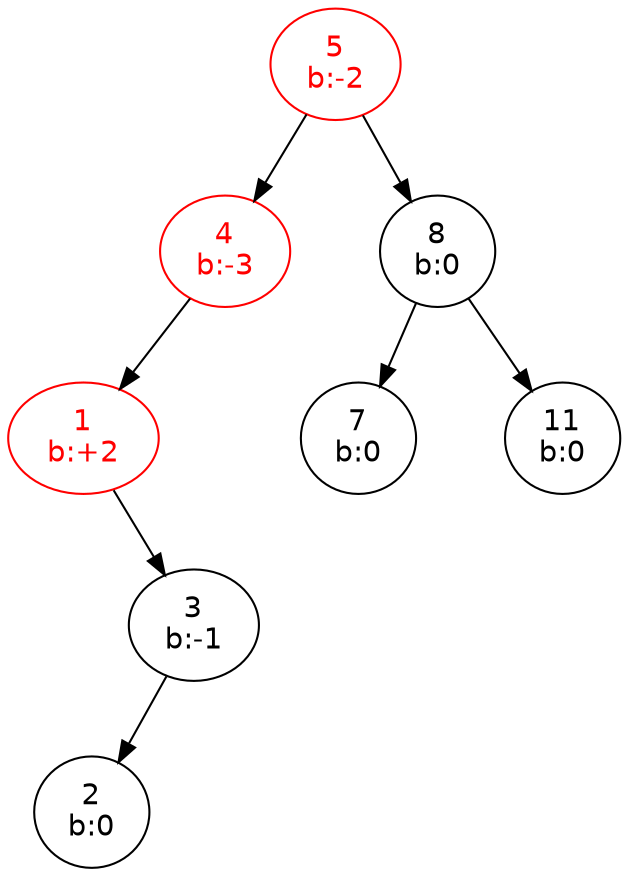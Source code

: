 digraph G {
	graph [fontname = "Helvetica"];
	node [fontname = "Helvetica"]; // not a circle for asthetics
	edge [fontname = "Helvetica"];

	5 [label="5\nb:-2",fontcolor=red];
	4 [label="4\nb:-3",fontcolor=red];
	1 [label="1\nb:+2",fontcolor=red];
	3 [label="3\nb:-1"];
	2 [label="2\nb:0"];
	8 [label="8\nb:0"];
	7 [label="7\nb:0"];
	11 [label="11\nb:0"];

	5 [color=red];
	4 [color=red];
	5 -> 4;
	m5 [label="", width=0.1, style=invis];
	5 -> m5 [style=invis];
	5 -> 8;
	{rank=same 4 -> m5 -> 8 [style=invis]};

	1 [color=red];
	4 -> 1;
	l4 [label="", width=0.1, style=invis];
	4 -> l4 [style=invis];
	r4 [label="", width=0.1, style=invis];
	4 -> r4 [style=invis];
	{rank=same 1 -> l4 -> r4 [style=invis]};

	l1 [label="", width=0.1, style=invis];
	1 -> l1 [style=invis];
	m1 [label="", width=0.1, style=invis];
	1 -> m1 [style=invis];
	1 -> 3;
	{rank=same l1 -> m1 -> 3 [style=invis]};

	3 -> 2;
	l3 [label="", width=0.1, style=invis];
	3 -> l3 [style=invis];
	r3 [label="", width=0.1, style=invis];
	3 -> r3 [style=invis];
	{rank=same 2 -> l3 -> r3 [style=invis]};

	8 -> 7;
	m8 [label="", width=0.1, style=invis];
	8 -> m8 [style=invis];
	8 -> 11;
	{rank=same 7 -> m8 -> 11 [style=invis]};
}
